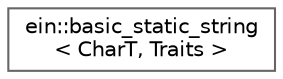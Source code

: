 digraph "Graphical Class Hierarchy"
{
 // INTERACTIVE_SVG=YES
 // LATEX_PDF_SIZE
  bgcolor="transparent";
  edge [fontname=Helvetica,fontsize=10,labelfontname=Helvetica,labelfontsize=10];
  node [fontname=Helvetica,fontsize=10,shape=box,height=0.2,width=0.4];
  rankdir="LR";
  Node0 [id="Node000000",label="ein::basic_static_string\l\< CharT, Traits \>",height=0.2,width=0.4,color="grey40", fillcolor="white", style="filled",URL="$classein_1_1basic__static__string.html",tooltip=" "];
}
